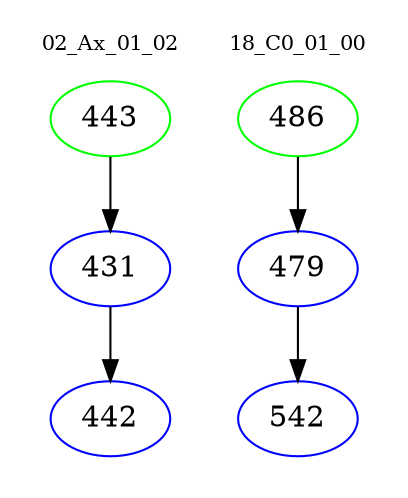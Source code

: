 digraph{
subgraph cluster_0 {
color = white
label = "02_Ax_01_02";
fontsize=10;
T0_443 [label="443", color="green"]
T0_443 -> T0_431 [color="black"]
T0_431 [label="431", color="blue"]
T0_431 -> T0_442 [color="black"]
T0_442 [label="442", color="blue"]
}
subgraph cluster_1 {
color = white
label = "18_C0_01_00";
fontsize=10;
T1_486 [label="486", color="green"]
T1_486 -> T1_479 [color="black"]
T1_479 [label="479", color="blue"]
T1_479 -> T1_542 [color="black"]
T1_542 [label="542", color="blue"]
}
}
